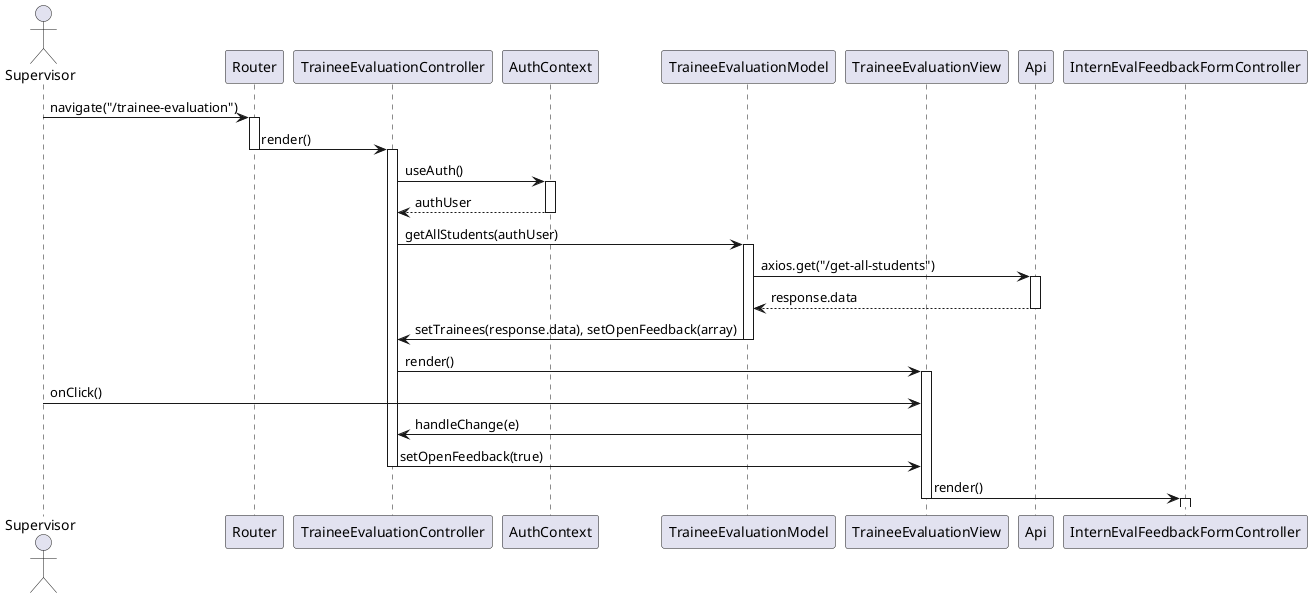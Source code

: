 @startuml trainee_evaluation_sequence_diagram

actor Supervisor as User
participant Router
participant TraineeEvaluationController
participant AuthContext
participant TraineeEvaluationModel
participant TraineeEvaluationView
participant Api
participant InternEvalFeedbackFormController

User -> Router: navigate("/trainee-evaluation")
activate Router
Router -> TraineeEvaluationController: render()
deactivate Router
activate TraineeEvaluationController
TraineeEvaluationController -> AuthContext: useAuth()
activate AuthContext
AuthContext --> TraineeEvaluationController: authUser
deactivate AuthContext

TraineeEvaluationController -> TraineeEvaluationModel: getAllStudents(authUser)
activate TraineeEvaluationModel
TraineeEvaluationModel -> Api: axios.get("/get-all-students")
activate Api
Api --> TraineeEvaluationModel: response.data
deactivate Api

TraineeEvaluationModel -> TraineeEvaluationController: setTrainees(response.data), setOpenFeedback(array)
deactivate TraineeEvaluationModel
TraineeEvaluationController -> TraineeEvaluationView: render()
activate TraineeEvaluationView

User -> TraineeEvaluationView: onClick()
TraineeEvaluationView -> TraineeEvaluationController: handleChange(e)
TraineeEvaluationController -> TraineeEvaluationView: setOpenFeedback(true)
deactivate TraineeEvaluationController
TraineeEvaluationView -> InternEvalFeedbackFormController: render()
deactivate TraineeEvaluationView
activate InternEvalFeedbackFormController
deactivate InternEvalFeedbackFormController


@enduml